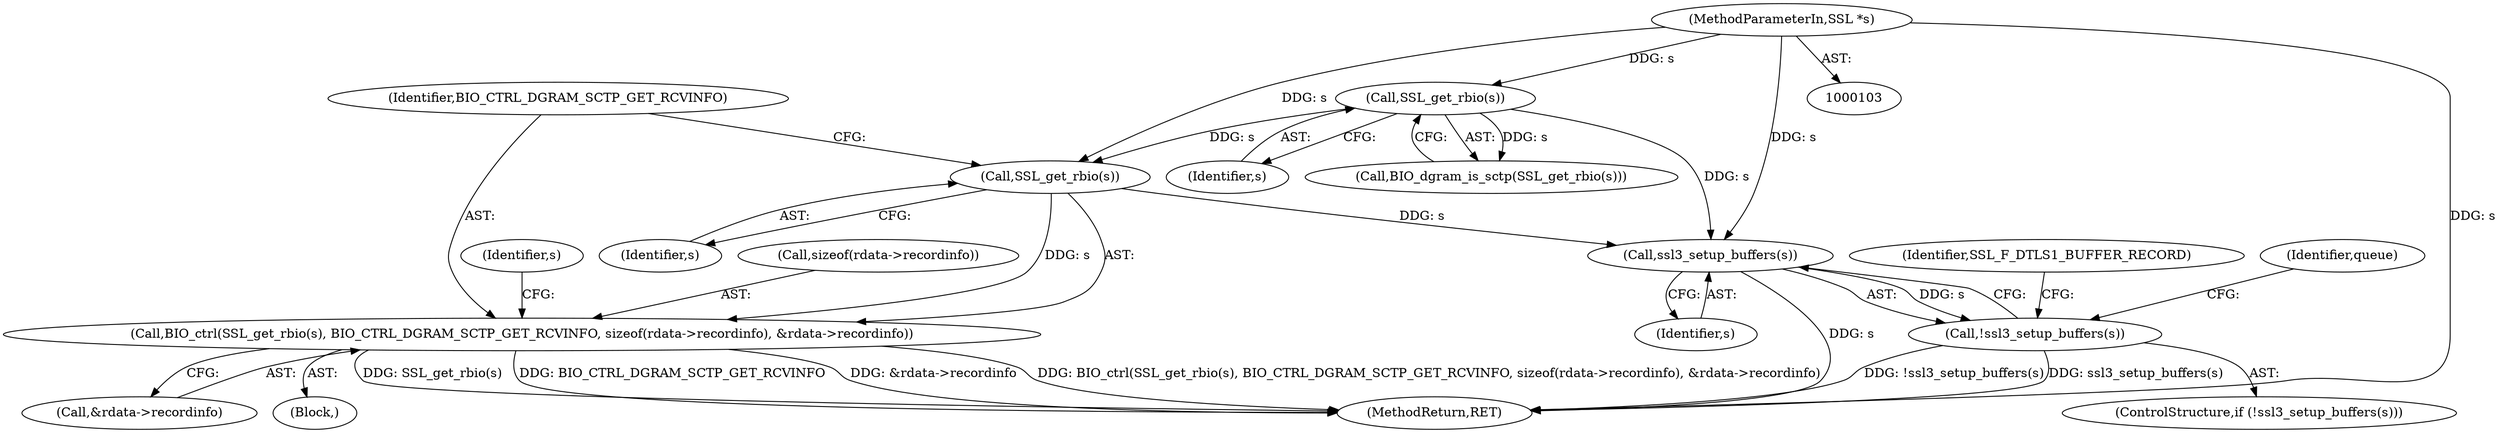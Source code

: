 digraph "0_openssl_103b171d8fc282ef435f8de9afbf7782e312961f@pointer" {
"1000218" [label="(Call,SSL_get_rbio(s))"];
"1000203" [label="(Call,SSL_get_rbio(s))"];
"1000104" [label="(MethodParameterIn,SSL *s)"];
"1000217" [label="(Call,BIO_ctrl(SSL_get_rbio(s), BIO_CTRL_DGRAM_SCTP_GET_RCVINFO, sizeof(rdata->recordinfo), &rdata->recordinfo))"];
"1000261" [label="(Call,ssl3_setup_buffers(s))"];
"1000260" [label="(Call,!ssl3_setup_buffers(s))"];
"1000218" [label="(Call,SSL_get_rbio(s))"];
"1000262" [label="(Identifier,s)"];
"1000261" [label="(Call,ssl3_setup_buffers(s))"];
"1000203" [label="(Call,SSL_get_rbio(s))"];
"1000265" [label="(Identifier,SSL_F_DTLS1_BUFFER_RECORD)"];
"1000225" [label="(Call,&rdata->recordinfo)"];
"1000216" [label="(Block,)"];
"1000202" [label="(Call,BIO_dgram_is_sctp(SSL_get_rbio(s)))"];
"1000220" [label="(Identifier,BIO_CTRL_DGRAM_SCTP_GET_RCVINFO)"];
"1000219" [label="(Identifier,s)"];
"1000104" [label="(MethodParameterIn,SSL *s)"];
"1000217" [label="(Call,BIO_ctrl(SSL_get_rbio(s), BIO_CTRL_DGRAM_SCTP_GET_RCVINFO, sizeof(rdata->recordinfo), &rdata->recordinfo))"];
"1000204" [label="(Identifier,s)"];
"1000323" [label="(MethodReturn,RET)"];
"1000231" [label="(Identifier,s)"];
"1000259" [label="(ControlStructure,if (!ssl3_setup_buffers(s)))"];
"1000221" [label="(Call,sizeof(rdata->recordinfo))"];
"1000292" [label="(Identifier,queue)"];
"1000260" [label="(Call,!ssl3_setup_buffers(s))"];
"1000218" -> "1000217"  [label="AST: "];
"1000218" -> "1000219"  [label="CFG: "];
"1000219" -> "1000218"  [label="AST: "];
"1000220" -> "1000218"  [label="CFG: "];
"1000218" -> "1000217"  [label="DDG: s"];
"1000203" -> "1000218"  [label="DDG: s"];
"1000104" -> "1000218"  [label="DDG: s"];
"1000218" -> "1000261"  [label="DDG: s"];
"1000203" -> "1000202"  [label="AST: "];
"1000203" -> "1000204"  [label="CFG: "];
"1000204" -> "1000203"  [label="AST: "];
"1000202" -> "1000203"  [label="CFG: "];
"1000203" -> "1000202"  [label="DDG: s"];
"1000104" -> "1000203"  [label="DDG: s"];
"1000203" -> "1000261"  [label="DDG: s"];
"1000104" -> "1000103"  [label="AST: "];
"1000104" -> "1000323"  [label="DDG: s"];
"1000104" -> "1000261"  [label="DDG: s"];
"1000217" -> "1000216"  [label="AST: "];
"1000217" -> "1000225"  [label="CFG: "];
"1000220" -> "1000217"  [label="AST: "];
"1000221" -> "1000217"  [label="AST: "];
"1000225" -> "1000217"  [label="AST: "];
"1000231" -> "1000217"  [label="CFG: "];
"1000217" -> "1000323"  [label="DDG: &rdata->recordinfo"];
"1000217" -> "1000323"  [label="DDG: BIO_ctrl(SSL_get_rbio(s), BIO_CTRL_DGRAM_SCTP_GET_RCVINFO, sizeof(rdata->recordinfo), &rdata->recordinfo)"];
"1000217" -> "1000323"  [label="DDG: SSL_get_rbio(s)"];
"1000217" -> "1000323"  [label="DDG: BIO_CTRL_DGRAM_SCTP_GET_RCVINFO"];
"1000261" -> "1000260"  [label="AST: "];
"1000261" -> "1000262"  [label="CFG: "];
"1000262" -> "1000261"  [label="AST: "];
"1000260" -> "1000261"  [label="CFG: "];
"1000261" -> "1000323"  [label="DDG: s"];
"1000261" -> "1000260"  [label="DDG: s"];
"1000260" -> "1000259"  [label="AST: "];
"1000265" -> "1000260"  [label="CFG: "];
"1000292" -> "1000260"  [label="CFG: "];
"1000260" -> "1000323"  [label="DDG: !ssl3_setup_buffers(s)"];
"1000260" -> "1000323"  [label="DDG: ssl3_setup_buffers(s)"];
}
